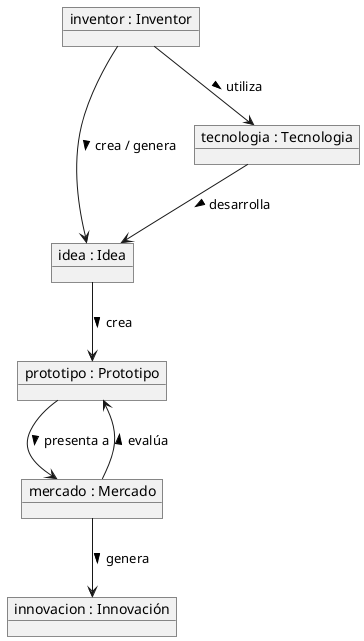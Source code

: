 @startuml
object "inventor : Inventor" as inventor {
}

object "idea : Idea" as idea {
}

object "tecnologia : Tecnologia" as tecnologia {
}

object "prototipo : Prototipo" as prototipo {
}

object "mercado : Mercado" as mercado {
}

object "innovacion : Innovación" as innovacion {
}

inventor --> idea : "crea / genera >"
inventor --> tecnologia : "utiliza >"
tecnologia --> idea : "desarrolla >"
idea --> prototipo : "crea >"
prototipo --> mercado : "presenta a >"
mercado --> prototipo : "evalúa >"
mercado --> innovacion : "genera >"
@enduml